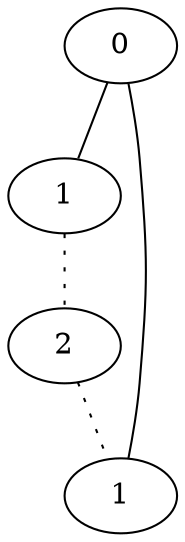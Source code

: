 graph {
a0[label=0];
a1[label=1];
a2[label=2];
a3[label=1];
a0 -- a1;
a0 -- a3;
a1 -- a2 [style=dotted];
a2 -- a3 [style=dotted];
}
